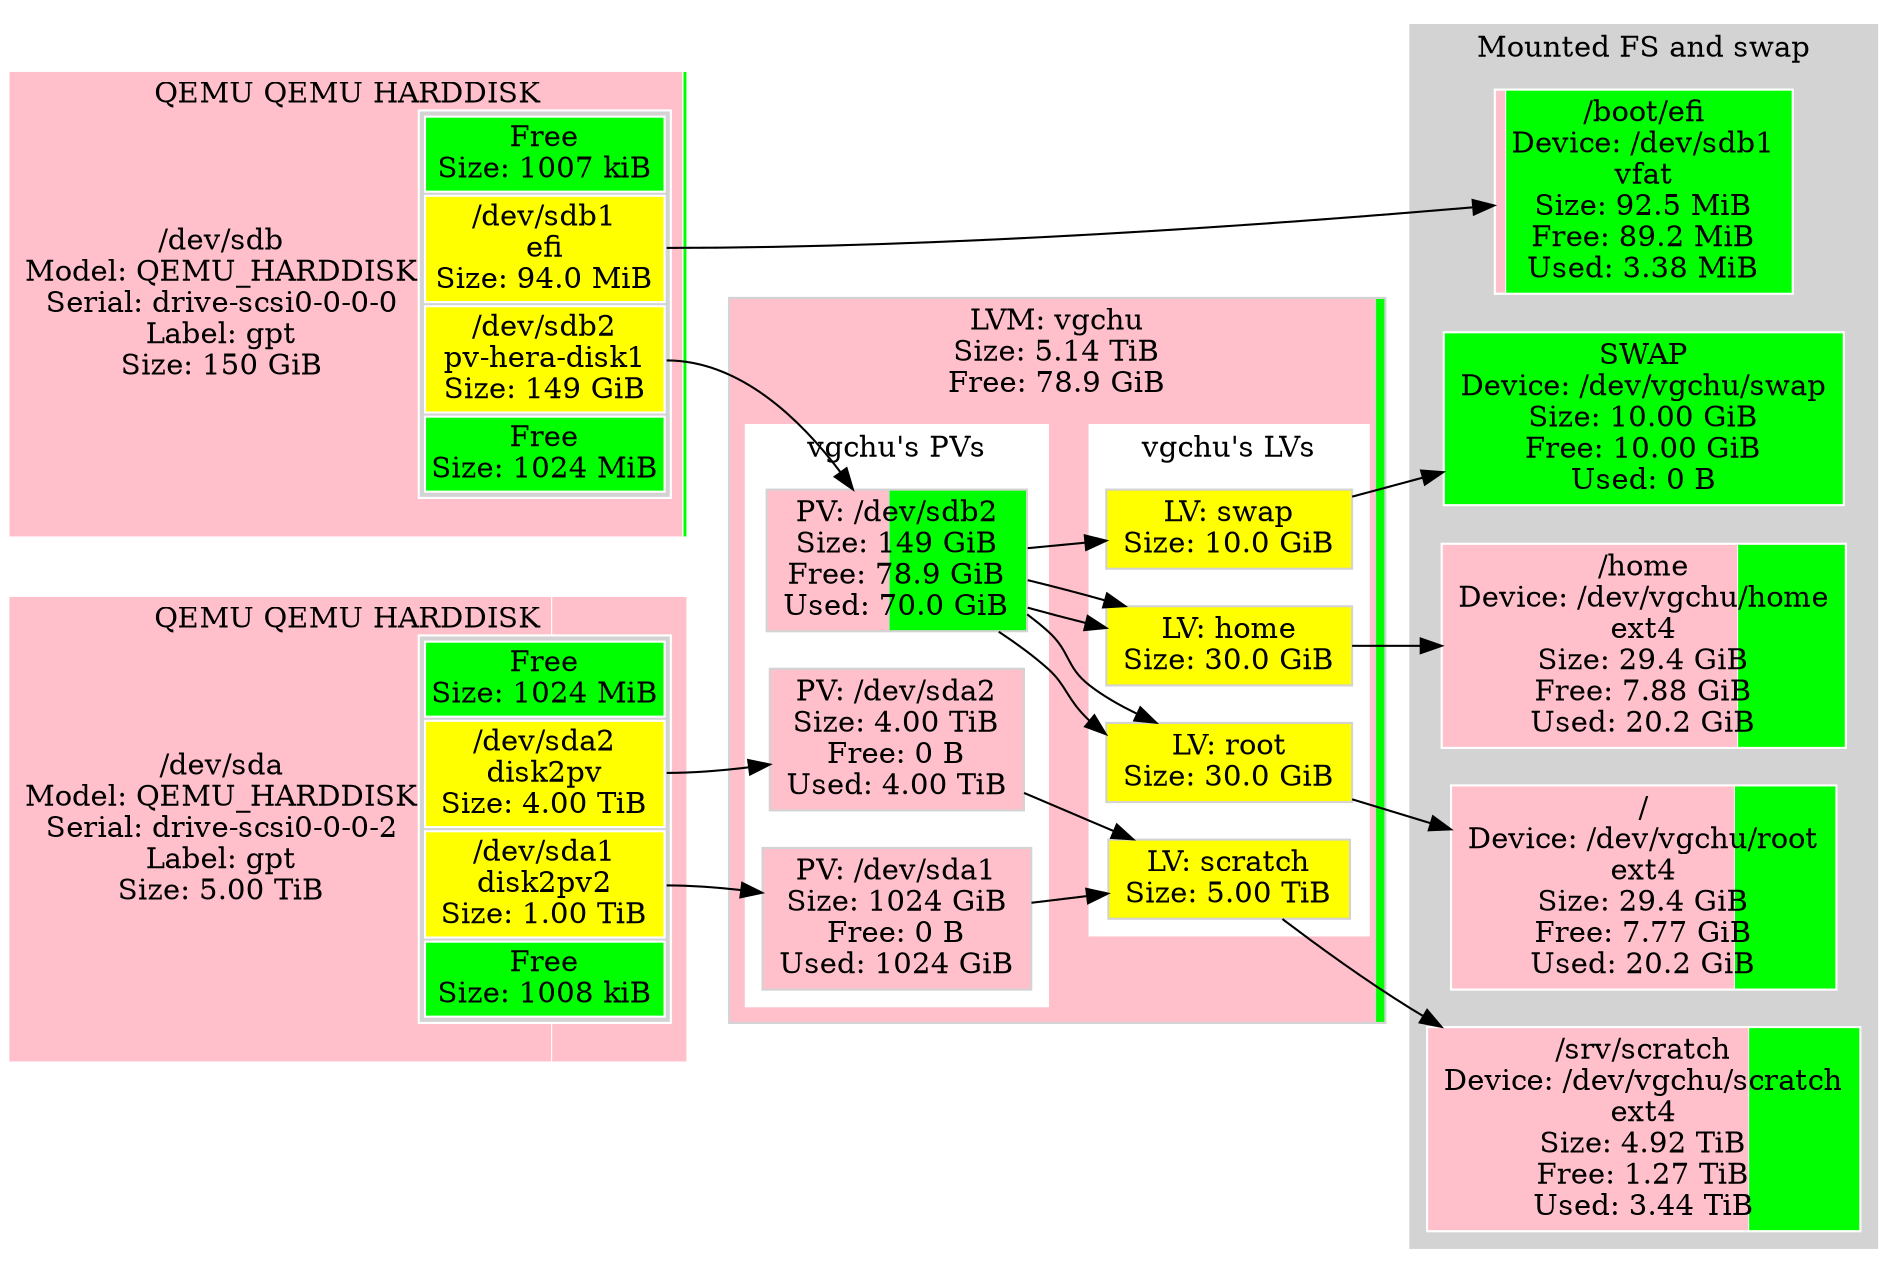 digraph "machine"{
	rankdir=LR;
	{ "@Part: sda" [
		label=<<TABLE BORDER="0" CELLPADDING="0" CELLSPACING="0">
				<TR> <TD COLSPAN="2">QEMU QEMU HARDDISK</TD> </TR><TR><TD >/dev/sda<BR/>Model: QEMU_HARDDISK<BR/>Serial: drive-scsi0-0-0-2<BR/>Label: gpt<BR/>Size: 5.00 TiB</TD>    <TD BGCOLOR="lightgrey">
				<TABLE >
					<TR>
						<TD bgcolor="green">
						Free<BR/>Size: 1024 MiB
						</TD>
					</TR>
					<TR>
						<TD PORT="2" BGCOLOR="yellow">
						/dev/sda2<BR/>disk2pv<BR/>Size: 4.00 TiB
						</TD>
					</TR>
					<TR>
						<TD PORT="1" BGCOLOR="yellow">
						/dev/sda1<BR/>disk2pv2<BR/>Size: 1.00 TiB
						</TD>
					</TR>
					<TR>
						<TD bgcolor="green">
						Free<BR/>Size: 1008 kiB
						</TD>
					</TR>
				</TABLE>
				</TD> </TR><TR> <TD COLSPAN="2"> </TD> </TR>
			</TABLE>
		>;
		// Style node
		color=white;
		fillcolor=lightgrey;
		shape="rectangle";
		style=striped;
		fillcolor="green;0.000195:pink;0.799804:pink;0.200000:green;0.000000";
	]; }
	{ "@Part: sdb" [
		label=<<TABLE BORDER="0" CELLPADDING="0" CELLSPACING="0">
				<TR> <TD COLSPAN="2">QEMU QEMU HARDDISK</TD> </TR><TR><TD >/dev/sdb<BR/>Model: QEMU_HARDDISK<BR/>Serial: drive-scsi0-0-0-0<BR/>Label: gpt<BR/>Size: 150 GiB</TD>    <TD BGCOLOR="lightgrey">
				<TABLE >
					<TR>
						<TD bgcolor="green">
						Free<BR/>Size: 1007 kiB
						</TD>
					</TR>
					<TR>
						<TD PORT="1" BGCOLOR="yellow">
						/dev/sdb1<BR/>efi<BR/>Size: 94.0 MiB
						</TD>
					</TR>
					<TR>
						<TD PORT="2" BGCOLOR="yellow">
						/dev/sdb2<BR/>pv-hera-disk1<BR/>Size: 149 GiB
						</TD>
					</TR>
					<TR>
						<TD bgcolor="green">
						Free<BR/>Size: 1024 MiB
						</TD>
					</TR>
				</TABLE>
				</TD> </TR><TR> <TD COLSPAN="2"> </TD> </TR>
			</TABLE>
		>;
		// Style node
		color=white;
		fillcolor=lightgrey;
		shape="rectangle";
		style=striped;
		fillcolor="green;0.000006:pink;0.000612:pink;0.992715:green;0.006667";
	]; }
	subgraph "cluster_vgchu" {
		style=filled;
		color=lightgrey;
		fillcolor=lightgrey;
		node [style=filled,color=lightgrey,fillcolor=lightgrey,shape=rectangle];
		subgraph "cluster_vgchu@PV" {
			color=white;
			fillcolor=white;
			{ "LVM@vgchu@PV@sda1" [
				label="PV: /dev/sda1\nSize: 1024 GiB\nFree: 0 B\nUsed: 1024 GiB";
				style=striped;fillcolor="pink;1.000000.2:green"
			]; }
			{ "LVM@vgchu@PV@sda2" [
				label="PV: /dev/sda2\nSize: 4.00 TiB\nFree: 0 B\nUsed: 4.00 TiB";
				style=striped;fillcolor="pink;1.000000.2:green"
			]; }
			{ "LVM@vgchu@PV@sdb2" [
				label="PV: /dev/sdb2\nSize: 149 GiB\nFree: 78.9 GiB\nUsed: 70.0 GiB";
				style=striped;fillcolor="pink;0.470094.2:green"
			]; }
			label="vgchu's PVs";
		}
		subgraph "cluster_vgchu@LV" {
			color=white;
			fillcolor=white;
			{ "dm-2" [
				label="LV: home\nSize: 30.0 GiB";
				fillcolor="yellow"
			]; }
			{ "dm-0" [
				label="LV: root\nSize: 30.0 GiB";
				fillcolor="yellow"
			]; }
			{ "dm-3" [
				label="LV: scratch\nSize: 5.00 TiB";
				fillcolor="yellow"
			]; }
			{ "dm-1" [
				label="LV: swap\nSize: 10.0 GiB";
				fillcolor="yellow"
			]; }
			label="vgchu's LVs";
		}
		label="LVM: vgchu\nSize: 5.14 TiB\nFree: 78.9 GiB";
		style=striped;fillcolor="pink;0.985021.2:green"
	}
	subgraph "cluster_@FS" {
		style=filled;
		color=lightgrey;
		fillcolor=lightgrey;
		node [style=filled,color=white,fillcolor=lightgrey,shape=rectangle];
		{ "@FS@/home" [
			label="/home\nDevice: /dev/vgchu/home\next4\nSize: 29.4 GiB\nFree: 7.88 GiB\nUsed: 20.2 GiB";
			style=striped;fillcolor="pink;0.732178.2:green"
		]; }
		{ "@FS@/" [
			label="/\nDevice: /dev/vgchu/root\next4\nSize: 29.4 GiB\nFree: 7.77 GiB\nUsed: 20.2 GiB";
			style=striped;fillcolor="pink;0.735435.2:green"
		]; }
		{ "@FS@/srv/scratch" [
			label="/srv/scratch\nDevice: /dev/vgchu/scratch\next4\nSize: 4.92 TiB\nFree: 1.27 TiB\nUsed: 3.44 TiB";
			style=striped;fillcolor="pink;0.742055.2:green"
		]; }
		{ "@FS@/boot/efi" [
			label="/boot/efi\nDevice: /dev/sdb1\nvfat\nSize: 92.5 MiB\nFree: 89.2 MiB\nUsed: 3.38 MiB";
			style=striped;fillcolor="pink;0.036487.2:green"
		]; }
		{ "@FS@SWAP@dm-1" [
			label="SWAP\nDevice: /dev/vgchu/swap\nSize: 10.00 GiB\nFree: 10.00 GiB\nUsed: 0 B";
			style=striped;fillcolor="green"
		]; }
		label="Mounted FS and swap";
	}
	subgraph "cluster_@libvirt" {
		style=filled;
		color=lightgrey;
		fillcolor=lightgrey;
		node [style=filled,color=white,fillcolor=lightgrey,shape=rectangle];
		label="Libvirt Virtual Machines";
	}
	// Links from LVM VG: vgchu
	"LVM@vgchu@PV@sdb2" -> "dm-2"
	"LVM@vgchu@PV@sdb2" -> "dm-2"
	"LVM@vgchu@PV@sdb2" -> "dm-0"
	"LVM@vgchu@PV@sdb2" -> "dm-0"
	"LVM@vgchu@PV@sda2" -> "dm-3"
	"LVM@vgchu@PV@sda1" -> "dm-3"
	"LVM@vgchu@PV@sdb2" -> "dm-1"
	// Links for LVM@vgchu@PV@sda1
	"@Part: sda":"1" -> "LVM@vgchu@PV@sda1"
	// Links for LVM@vgchu@PV@sda2
	"@Part: sda":"2" -> "LVM@vgchu@PV@sda2"
	// Links for LVM@vgchu@PV@sdb2
	"@Part: sdb":"2" -> "LVM@vgchu@PV@sdb2"
	// Links for @FS@/home
	"dm-2" -> "@FS@/home"
	// Links for @FS@/
	"dm-0" -> "@FS@/"
	// Links for @FS@/srv/scratch
	"dm-3" -> "@FS@/srv/scratch"
	// Links for @FS@/boot/efi
	"@Part: sdb":"1" -> "@FS@/boot/efi"
	// Links for @FS@SWAP@dm-1
	"dm-1" -> "@FS@SWAP@dm-1"
}
